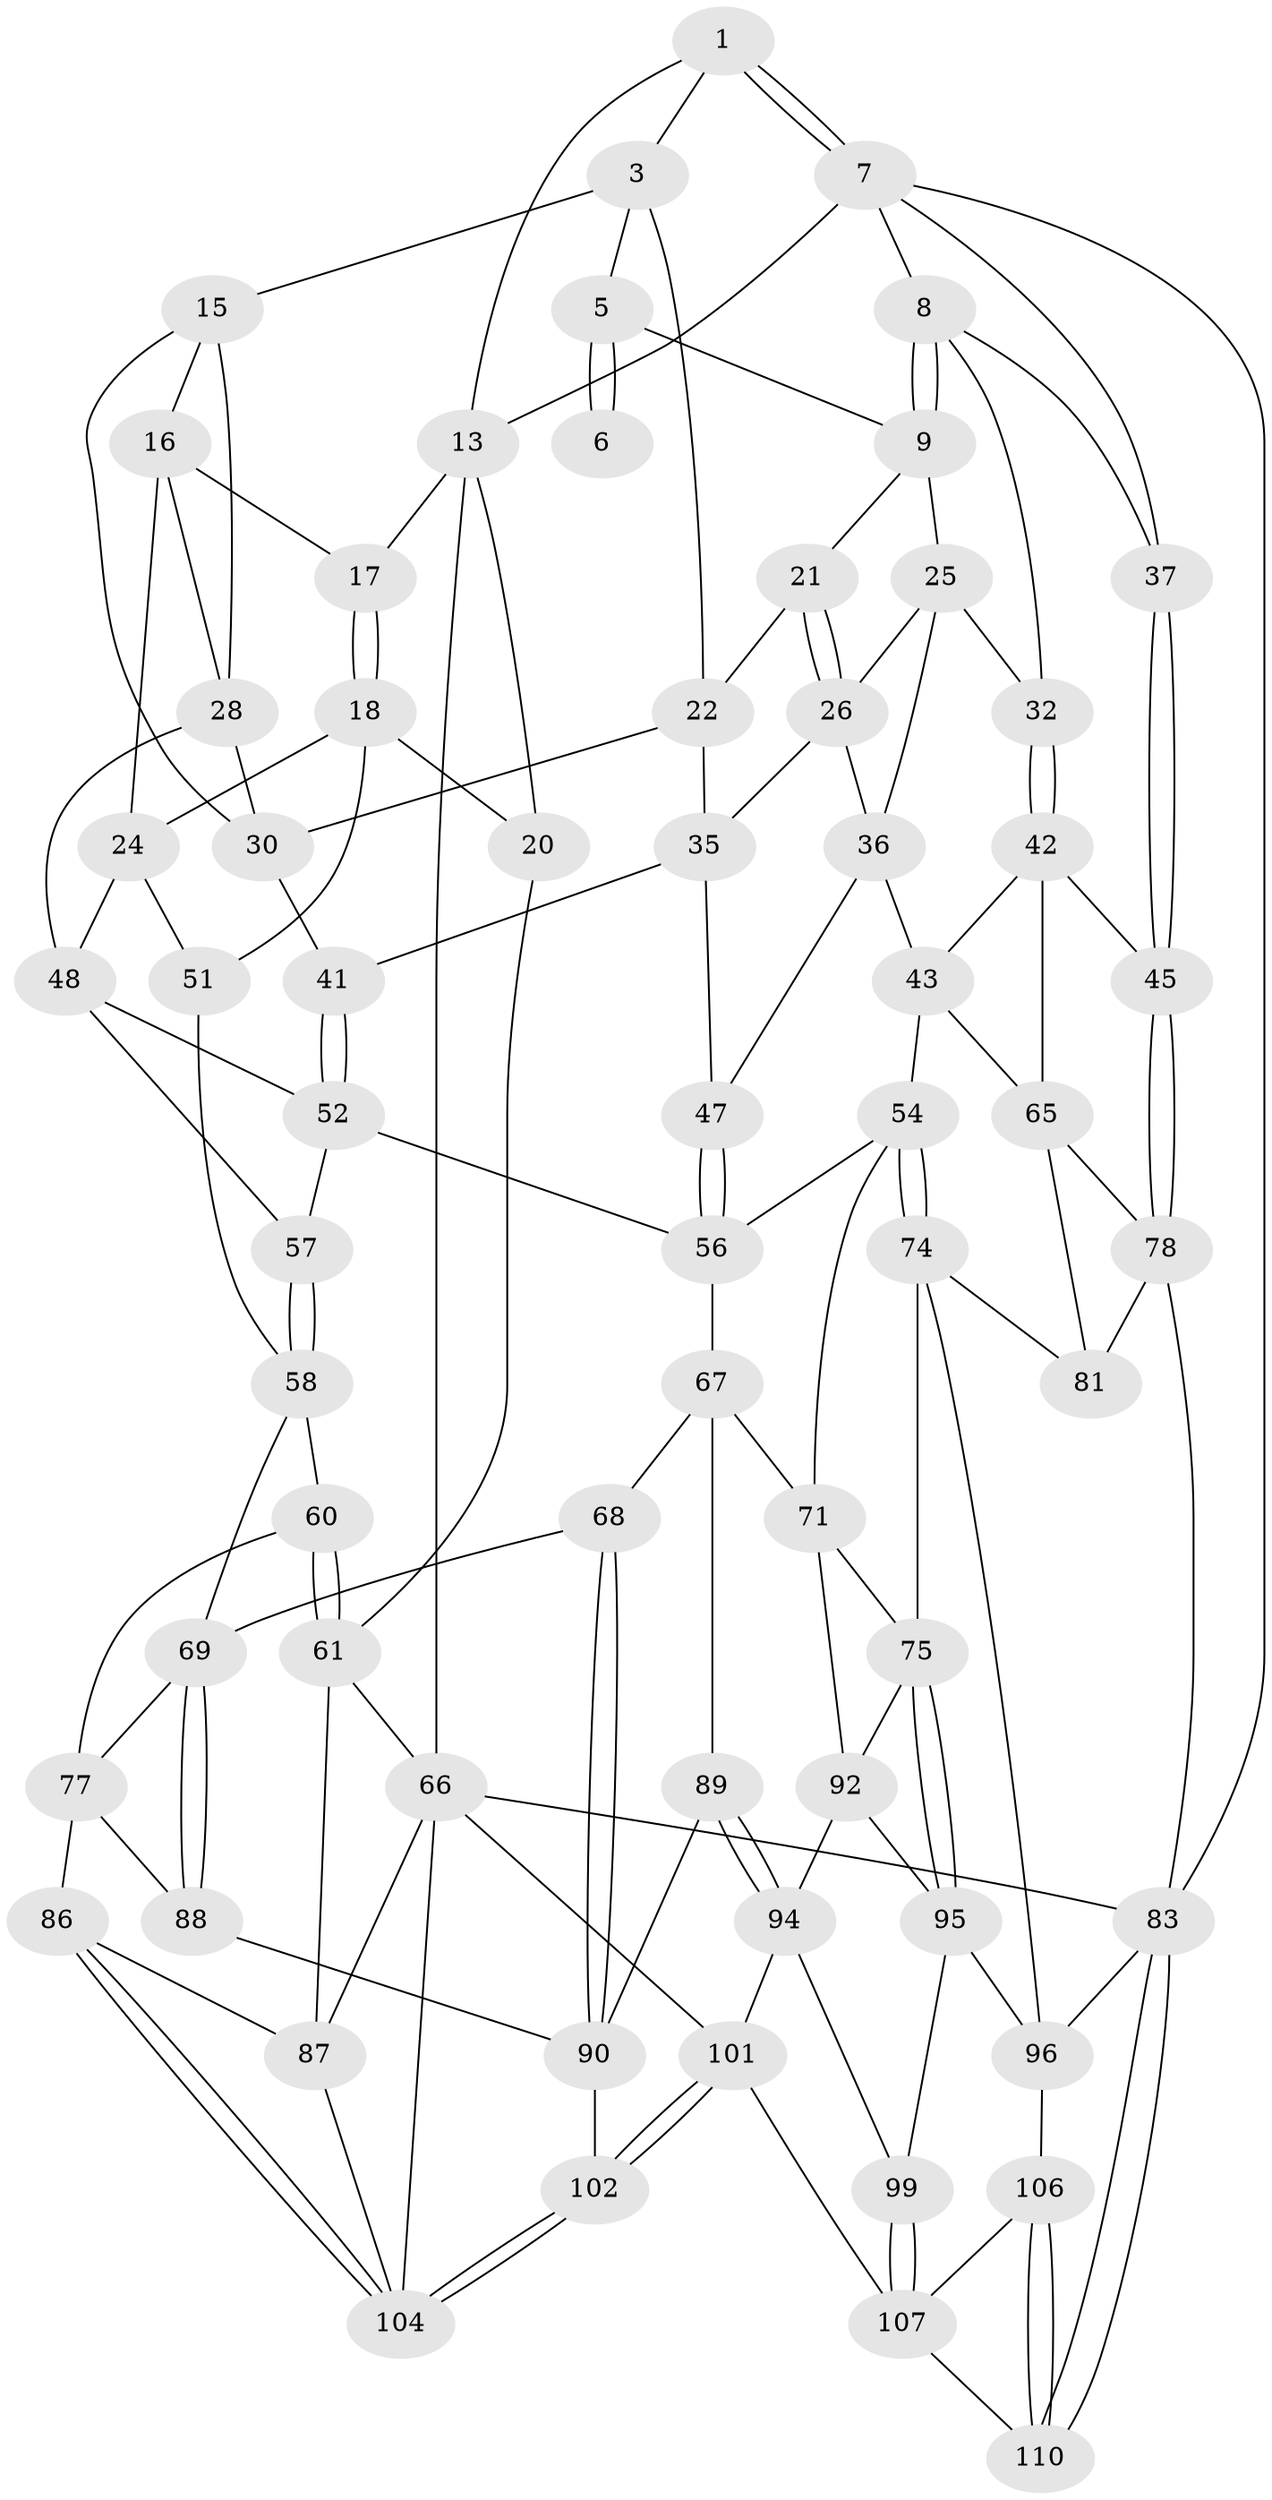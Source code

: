 // Generated by graph-tools (version 1.1) at 2025/24/03/03/25 07:24:38]
// undirected, 66 vertices, 145 edges
graph export_dot {
graph [start="1"]
  node [color=gray90,style=filled];
  1 [pos="+0.7838278154758908+0",super="+2"];
  3 [pos="+0.4927237159765231+0",super="+4"];
  5 [pos="+0.6381879260067991+0.06493934390246145",super="+11"];
  6 [pos="+0.7668788464373625+0"];
  7 [pos="+1+0",super="+12"];
  8 [pos="+0.8715585001225119+0.12710352251416016",super="+31"];
  9 [pos="+0.7793148339121111+0.05394414457841178",super="+10"];
  13 [pos="+0+0",super="+14"];
  15 [pos="+0.4736462200226608+0.05339940645051291",super="+27"];
  16 [pos="+0.3900881880819182+0.09440180566818406",super="+23"];
  17 [pos="+0.35092389611752106+0.054522480919731046"];
  18 [pos="+0.29460006996642246+0.2090460154424749",super="+19"];
  20 [pos="+0+0"];
  21 [pos="+0.6825087292887353+0.11019249027352844"];
  22 [pos="+0.6231160384572981+0.08969825259588776",super="+29"];
  24 [pos="+0.30548121651359994+0.21800722385689508",super="+50"];
  25 [pos="+0.7567402893352201+0.12620955305582268",super="+33"];
  26 [pos="+0.697428598171684+0.14110618122446794",super="+34"];
  28 [pos="+0.39403675954934625+0.22428580348581356",super="+39"];
  30 [pos="+0.5519084553149812+0.17062947973354367",super="+38"];
  32 [pos="+0.8735974420394504+0.16544991511632318"];
  35 [pos="+0.625422267782577+0.2101039745909491",super="+40"];
  36 [pos="+0.7114588329888105+0.22412714181370103",super="+44"];
  37 [pos="+1+0.08857487220758337"];
  41 [pos="+0.5186891734625128+0.3262634295653483"];
  42 [pos="+0.8982484327620769+0.3155514445141059",super="+46"];
  43 [pos="+0.7863362219635776+0.31997409370195634",super="+53"];
  45 [pos="+1+0.39396623641540396"];
  47 [pos="+0.6301448771341132+0.3842312940325096"];
  48 [pos="+0.3844271357402319+0.391157828123609",super="+49"];
  51 [pos="+0.08413945932304089+0.31967677333600353"];
  52 [pos="+0.45847935310618887+0.4068219871465416",super="+64"];
  54 [pos="+0.7486508314650853+0.5003021392287877",super="+55"];
  56 [pos="+0.6376456850145211+0.44272112992902585",super="+63"];
  57 [pos="+0.28473315856701803+0.4369505501243645"];
  58 [pos="+0.2743968793202+0.45496518602405905",super="+59"];
  60 [pos="+0.038672887908633956+0.5416156966446365"];
  61 [pos="+0+0.557097787031682",super="+62"];
  65 [pos="+0.8435681657093179+0.49712101227689076",super="+80"];
  66 [pos="+0+0.8295121407874068",super="+111"];
  67 [pos="+0.4968139367391395+0.5617709145467232",super="+73"];
  68 [pos="+0.4922466114627219+0.5645489233426073"];
  69 [pos="+0.2932883698182874+0.5687369268990355",super="+70"];
  71 [pos="+0.652331820612386+0.4692735345454966",super="+72"];
  74 [pos="+0.7228157421367224+0.6342101170489366",super="+82"];
  75 [pos="+0.709610098270079+0.6415667464111978",super="+76"];
  77 [pos="+0.10350381926850796+0.5773438813647412",super="+85"];
  78 [pos="+1+0.6602157089244977",super="+79"];
  81 [pos="+0.8467523071361315+0.6508583479955784"];
  83 [pos="+1+1",super="+84"];
  86 [pos="+0.08466845309447046+0.7299828610413764"];
  87 [pos="+0.08196055091909586+0.7294307811658165",super="+103"];
  88 [pos="+0.2756868961262122+0.7651480027577874"];
  89 [pos="+0.5543777381365154+0.7348046477672125"];
  90 [pos="+0.454878757222836+0.6765712733763536",super="+91"];
  92 [pos="+0.6169115642012551+0.6343770581222988",super="+93"];
  94 [pos="+0.5628096756746515+0.7910634233933801",super="+100"];
  95 [pos="+0.6967640831318348+0.725999890060101",super="+97"];
  96 [pos="+0.8440338261040021+0.7551567814571968",super="+98"];
  99 [pos="+0.6938313230698616+0.8031567541433614"];
  101 [pos="+0.3591540701443978+1",super="+109"];
  102 [pos="+0.33623689773823245+0.9568097848100158"];
  104 [pos="+0.0815289457832818+0.8628436665620209",super="+105"];
  106 [pos="+0.8657757641915009+0.8883290970131554"];
  107 [pos="+0.7255733718325664+0.9301181334575856",super="+108"];
  110 [pos="+1+1"];
  1 -- 7;
  1 -- 7;
  1 -- 3;
  1 -- 13;
  3 -- 15;
  3 -- 5;
  3 -- 22;
  5 -- 6 [weight=2];
  5 -- 6;
  5 -- 9;
  7 -- 8;
  7 -- 13;
  7 -- 83;
  7 -- 37;
  8 -- 9;
  8 -- 9;
  8 -- 32;
  8 -- 37;
  9 -- 25;
  9 -- 21;
  13 -- 20;
  13 -- 66;
  13 -- 17;
  15 -- 16;
  15 -- 28;
  15 -- 30;
  16 -- 17;
  16 -- 24;
  16 -- 28;
  17 -- 18;
  17 -- 18;
  18 -- 24;
  18 -- 51;
  18 -- 20;
  20 -- 61;
  21 -- 22;
  21 -- 26;
  21 -- 26;
  22 -- 35;
  22 -- 30;
  24 -- 51;
  24 -- 48;
  25 -- 26;
  25 -- 32;
  25 -- 36;
  26 -- 35;
  26 -- 36;
  28 -- 48;
  28 -- 30;
  30 -- 41;
  32 -- 42;
  32 -- 42;
  35 -- 41;
  35 -- 47;
  36 -- 43;
  36 -- 47;
  37 -- 45;
  37 -- 45;
  41 -- 52;
  41 -- 52;
  42 -- 43;
  42 -- 65;
  42 -- 45;
  43 -- 65;
  43 -- 54;
  45 -- 78;
  45 -- 78;
  47 -- 56;
  47 -- 56;
  48 -- 52;
  48 -- 57;
  51 -- 58;
  52 -- 57;
  52 -- 56;
  54 -- 74;
  54 -- 74;
  54 -- 56;
  54 -- 71;
  56 -- 67;
  57 -- 58;
  57 -- 58;
  58 -- 69;
  58 -- 60;
  60 -- 61;
  60 -- 61;
  60 -- 77;
  61 -- 87;
  61 -- 66;
  65 -- 81;
  65 -- 78;
  66 -- 104;
  66 -- 83;
  66 -- 101;
  66 -- 87;
  67 -- 68;
  67 -- 89;
  67 -- 71;
  68 -- 69;
  68 -- 90;
  68 -- 90;
  69 -- 88;
  69 -- 88;
  69 -- 77;
  71 -- 92;
  71 -- 75;
  74 -- 75;
  74 -- 96;
  74 -- 81;
  75 -- 95;
  75 -- 95;
  75 -- 92;
  77 -- 88;
  77 -- 86;
  78 -- 83;
  78 -- 81;
  83 -- 110;
  83 -- 110;
  83 -- 96;
  86 -- 87;
  86 -- 104;
  86 -- 104;
  87 -- 104;
  88 -- 90;
  89 -- 90;
  89 -- 94;
  89 -- 94;
  90 -- 102;
  92 -- 94;
  92 -- 95;
  94 -- 99;
  94 -- 101;
  95 -- 96;
  95 -- 99;
  96 -- 106;
  99 -- 107;
  99 -- 107;
  101 -- 102;
  101 -- 102;
  101 -- 107;
  102 -- 104;
  102 -- 104;
  106 -- 107;
  106 -- 110;
  106 -- 110;
  107 -- 110;
}
